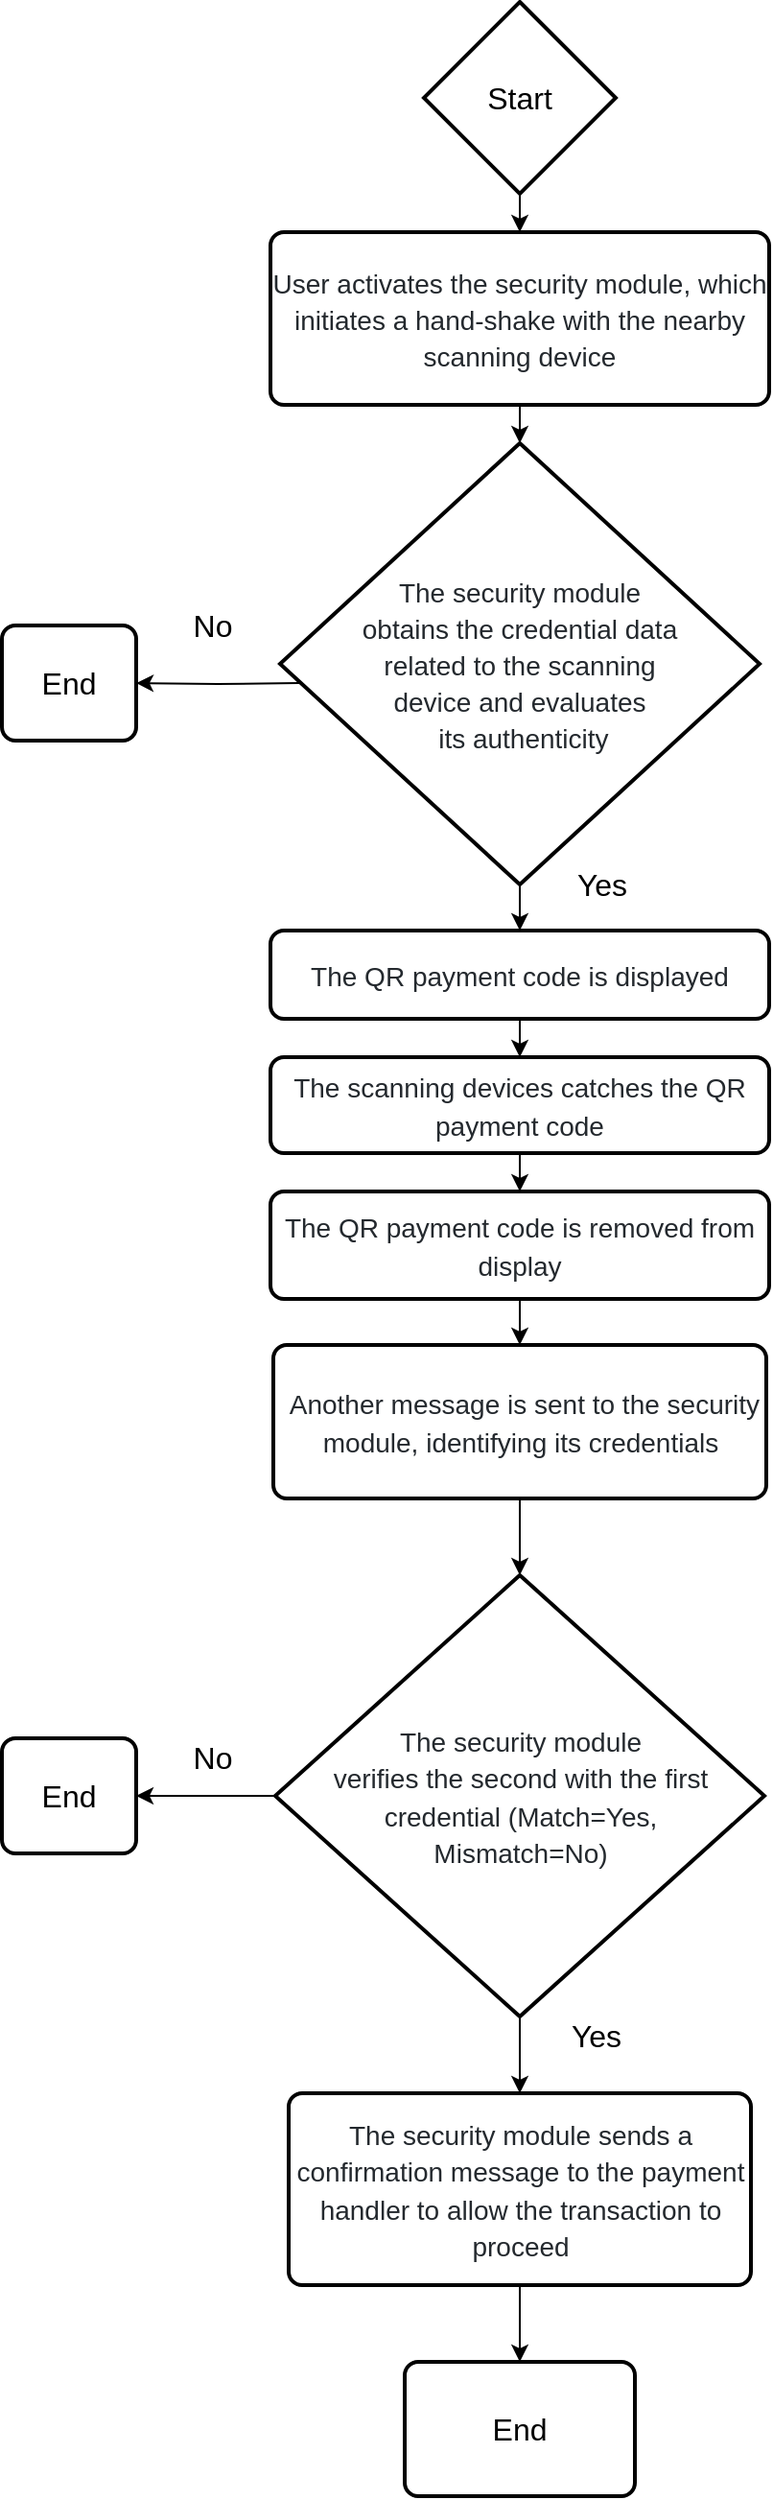 <mxfile version="12.2.0" type="github" pages="1"><diagram id="oaqSULg-3N2ZYwACpmrj" name="Page-1"><mxGraphModel dx="1006" dy="513" grid="1" gridSize="10" guides="1" tooltips="1" connect="1" arrows="1" fold="1" page="1" pageScale="1" pageWidth="827" pageHeight="1169" math="0" shadow="0"><root><mxCell id="0"/><mxCell id="1" parent="0"/><mxCell id="3q_YH97zcTWdi4vdXDT8-13" value="" style="edgeStyle=orthogonalEdgeStyle;rounded=0;orthogonalLoop=1;jettySize=auto;html=1;fontSize=16;" edge="1" parent="1" source="3q_YH97zcTWdi4vdXDT8-9" target="3q_YH97zcTWdi4vdXDT8-11"><mxGeometry relative="1" as="geometry"/></mxCell><mxCell id="3q_YH97zcTWdi4vdXDT8-9" value="Start" style="strokeWidth=2;html=1;shape=mxgraph.flowchart.decision;whiteSpace=wrap;fontSize=16;" vertex="1" parent="1"><mxGeometry x="340" y="40" width="100" height="100" as="geometry"/></mxCell><mxCell id="3q_YH97zcTWdi4vdXDT8-15" value="" style="edgeStyle=orthogonalEdgeStyle;rounded=0;orthogonalLoop=1;jettySize=auto;html=1;fontSize=16;" edge="1" parent="1" source="3q_YH97zcTWdi4vdXDT8-11"><mxGeometry relative="1" as="geometry"><mxPoint x="390" y="270" as="targetPoint"/></mxGeometry></mxCell><mxCell id="3q_YH97zcTWdi4vdXDT8-11" value="&lt;span style=&quot;color: rgb(36 , 41 , 46) ; font-size: 14px ; text-align: left ; white-space: normal ; background-color: rgb(255 , 255 , 255)&quot;&gt;User activates the security module, which initiates a hand-shake with the nearby scanning device&lt;/span&gt;" style="rounded=1;whiteSpace=wrap;html=1;absoluteArcSize=1;arcSize=14;strokeWidth=2;fontSize=16;direction=south;" vertex="1" parent="1"><mxGeometry x="260" y="160" width="260" height="90" as="geometry"/></mxCell><mxCell id="3q_YH97zcTWdi4vdXDT8-17" value="" style="edgeStyle=orthogonalEdgeStyle;rounded=0;orthogonalLoop=1;jettySize=auto;html=1;fontSize=16;exitX=0.5;exitY=1;exitDx=0;exitDy=0;exitPerimeter=0;" edge="1" parent="1" source="3q_YH97zcTWdi4vdXDT8-20" target="3q_YH97zcTWdi4vdXDT8-16"><mxGeometry relative="1" as="geometry"><mxPoint x="390" y="510" as="sourcePoint"/></mxGeometry></mxCell><mxCell id="3q_YH97zcTWdi4vdXDT8-19" value="" style="edgeStyle=orthogonalEdgeStyle;rounded=0;orthogonalLoop=1;jettySize=auto;html=1;fontSize=16;" edge="1" parent="1" source="3q_YH97zcTWdi4vdXDT8-16" target="3q_YH97zcTWdi4vdXDT8-18"><mxGeometry relative="1" as="geometry"/></mxCell><mxCell id="3q_YH97zcTWdi4vdXDT8-16" value="&lt;span style=&quot;color: rgb(36 , 41 , 46) ; font-family: , &amp;#34;blinkmacsystemfont&amp;#34; , &amp;#34;segoe ui&amp;#34; , &amp;#34;helvetica&amp;#34; , &amp;#34;arial&amp;#34; , sans-serif , &amp;#34;apple color emoji&amp;#34; , &amp;#34;segoe ui emoji&amp;#34; , &amp;#34;segoe ui symbol&amp;#34; ; font-size: 14px ; text-align: left ; white-space: normal ; background-color: rgb(255 , 255 , 255)&quot;&gt;The QR payment code is displayed&lt;/span&gt;" style="rounded=1;whiteSpace=wrap;html=1;absoluteArcSize=1;arcSize=14;strokeWidth=2;fontSize=16;" vertex="1" parent="1"><mxGeometry x="260" y="524" width="260" height="46" as="geometry"/></mxCell><mxCell id="3q_YH97zcTWdi4vdXDT8-27" value="" style="edgeStyle=orthogonalEdgeStyle;rounded=0;orthogonalLoop=1;jettySize=auto;html=1;fontSize=16;" edge="1" parent="1" source="3q_YH97zcTWdi4vdXDT8-18" target="3q_YH97zcTWdi4vdXDT8-26"><mxGeometry relative="1" as="geometry"/></mxCell><mxCell id="3q_YH97zcTWdi4vdXDT8-18" value="&lt;span style=&quot;color: rgb(36 , 41 , 46) ; font-family: , &amp;#34;blinkmacsystemfont&amp;#34; , &amp;#34;segoe ui&amp;#34; , &amp;#34;helvetica&amp;#34; , &amp;#34;arial&amp;#34; , sans-serif , &amp;#34;apple color emoji&amp;#34; , &amp;#34;segoe ui emoji&amp;#34; , &amp;#34;segoe ui symbol&amp;#34; ; font-size: 14px ; text-align: left ; white-space: normal ; background-color: rgb(255 , 255 , 255)&quot;&gt;The scanning devices catches the QR payment code&lt;/span&gt;" style="rounded=1;whiteSpace=wrap;html=1;absoluteArcSize=1;arcSize=14;strokeWidth=2;fontSize=16;" vertex="1" parent="1"><mxGeometry x="260" y="590" width="260" height="50" as="geometry"/></mxCell><mxCell id="3q_YH97zcTWdi4vdXDT8-20" value="&lt;span style=&quot;color: rgb(36 , 41 , 46) ; font-size: 14px ; text-align: left ; white-space: normal ; background-color: rgb(255 , 255 , 255)&quot;&gt;The security module &lt;br&gt;obtains the credential data &lt;br&gt;related to the scanning &lt;br&gt;device and evaluates&lt;br&gt;&amp;nbsp;its authenticity&lt;/span&gt;" style="strokeWidth=2;html=1;shape=mxgraph.flowchart.decision;whiteSpace=wrap;fontSize=16;" vertex="1" parent="1"><mxGeometry x="265" y="270" width="250" height="230" as="geometry"/></mxCell><mxCell id="3q_YH97zcTWdi4vdXDT8-21" value="End" style="rounded=1;whiteSpace=wrap;html=1;absoluteArcSize=1;arcSize=14;strokeWidth=2;fontSize=16;" vertex="1" parent="1"><mxGeometry x="120" y="945" width="70" height="60" as="geometry"/></mxCell><mxCell id="3q_YH97zcTWdi4vdXDT8-24" value="No" style="text;html=1;strokeColor=none;fillColor=none;align=center;verticalAlign=middle;whiteSpace=wrap;rounded=0;fontSize=16;" vertex="1" parent="1"><mxGeometry x="210" y="355" width="40" height="20" as="geometry"/></mxCell><mxCell id="3q_YH97zcTWdi4vdXDT8-25" value="Yes" style="text;html=1;strokeColor=none;fillColor=none;align=center;verticalAlign=middle;whiteSpace=wrap;rounded=0;fontSize=16;" vertex="1" parent="1"><mxGeometry x="413" y="490" width="40" height="20" as="geometry"/></mxCell><mxCell id="3q_YH97zcTWdi4vdXDT8-41" value="" style="edgeStyle=orthogonalEdgeStyle;rounded=0;orthogonalLoop=1;jettySize=auto;html=1;fontSize=16;" edge="1" parent="1" source="3q_YH97zcTWdi4vdXDT8-26" target="3q_YH97zcTWdi4vdXDT8-40"><mxGeometry relative="1" as="geometry"/></mxCell><mxCell id="3q_YH97zcTWdi4vdXDT8-26" value="&lt;span style=&quot;color: rgb(36 , 41 , 46) ; font-family: , &amp;#34;blinkmacsystemfont&amp;#34; , &amp;#34;segoe ui&amp;#34; , &amp;#34;helvetica&amp;#34; , &amp;#34;arial&amp;#34; , sans-serif , &amp;#34;apple color emoji&amp;#34; , &amp;#34;segoe ui emoji&amp;#34; , &amp;#34;segoe ui symbol&amp;#34; ; font-size: 14px ; text-align: left ; white-space: normal ; background-color: rgb(255 , 255 , 255)&quot;&gt;The QR payment code is removed from display&lt;/span&gt;" style="rounded=1;whiteSpace=wrap;html=1;absoluteArcSize=1;arcSize=14;strokeWidth=2;fontSize=16;" vertex="1" parent="1"><mxGeometry x="260" y="660" width="260" height="56" as="geometry"/></mxCell><mxCell id="3q_YH97zcTWdi4vdXDT8-38" value="" style="edgeStyle=orthogonalEdgeStyle;rounded=0;orthogonalLoop=1;jettySize=auto;html=1;fontSize=16;" edge="1" parent="1" source="3q_YH97zcTWdi4vdXDT8-30" target="3q_YH97zcTWdi4vdXDT8-21"><mxGeometry relative="1" as="geometry"/></mxCell><mxCell id="3q_YH97zcTWdi4vdXDT8-44" value="" style="edgeStyle=orthogonalEdgeStyle;rounded=0;orthogonalLoop=1;jettySize=auto;html=1;fontSize=16;" edge="1" parent="1" source="3q_YH97zcTWdi4vdXDT8-30" target="3q_YH97zcTWdi4vdXDT8-43"><mxGeometry relative="1" as="geometry"/></mxCell><mxCell id="3q_YH97zcTWdi4vdXDT8-30" value="&lt;span style=&quot;color: rgb(36 , 41 , 46) ; font-family: , &amp;#34;blinkmacsystemfont&amp;#34; , &amp;#34;segoe ui&amp;#34; , &amp;#34;helvetica&amp;#34; , &amp;#34;arial&amp;#34; , sans-serif , &amp;#34;apple color emoji&amp;#34; , &amp;#34;segoe ui emoji&amp;#34; , &amp;#34;segoe ui symbol&amp;#34; ; font-size: 14px ; text-align: left ; background-color: rgb(255 , 255 , 255)&quot;&gt;The security module &lt;br&gt;verifies the second with the first credential (Match=Yes, &lt;br&gt;Mismatch=No)&lt;/span&gt;" style="strokeWidth=2;html=1;shape=mxgraph.flowchart.decision;whiteSpace=wrap;fontSize=16;" vertex="1" parent="1"><mxGeometry x="262.5" y="860" width="255" height="230" as="geometry"/></mxCell><mxCell id="3q_YH97zcTWdi4vdXDT8-35" value="" style="edgeStyle=orthogonalEdgeStyle;rounded=0;orthogonalLoop=1;jettySize=auto;html=1;fontSize=16;entryX=1;entryY=0.5;entryDx=0;entryDy=0;" edge="1" parent="1" target="3q_YH97zcTWdi4vdXDT8-36"><mxGeometry relative="1" as="geometry"><mxPoint x="275" y="395" as="sourcePoint"/><mxPoint x="195" y="395" as="targetPoint"/></mxGeometry></mxCell><mxCell id="3q_YH97zcTWdi4vdXDT8-36" value="End" style="rounded=1;whiteSpace=wrap;html=1;absoluteArcSize=1;arcSize=14;strokeWidth=2;fontSize=16;" vertex="1" parent="1"><mxGeometry x="120" y="365" width="70" height="60" as="geometry"/></mxCell><mxCell id="3q_YH97zcTWdi4vdXDT8-39" value="No" style="text;html=1;strokeColor=none;fillColor=none;align=center;verticalAlign=middle;whiteSpace=wrap;rounded=0;fontSize=16;" vertex="1" parent="1"><mxGeometry x="210" y="945" width="40" height="20" as="geometry"/></mxCell><mxCell id="3q_YH97zcTWdi4vdXDT8-42" value="" style="edgeStyle=orthogonalEdgeStyle;rounded=0;orthogonalLoop=1;jettySize=auto;html=1;fontSize=16;" edge="1" parent="1" source="3q_YH97zcTWdi4vdXDT8-40" target="3q_YH97zcTWdi4vdXDT8-30"><mxGeometry relative="1" as="geometry"/></mxCell><mxCell id="3q_YH97zcTWdi4vdXDT8-40" value="&lt;span style=&quot;color: rgb(36 , 41 , 46) ; font-size: 14px ; text-align: left ; white-space: normal ; background-color: rgb(255 , 255 , 255)&quot;&gt;&amp;nbsp;Another message&amp;nbsp;&lt;/span&gt;&lt;span style=&quot;color: rgb(36 , 41 , 46) ; font-size: 14px ; text-align: left ; white-space: normal ; background-color: rgb(255 , 255 , 255)&quot;&gt;is sent&amp;nbsp;&lt;/span&gt;&lt;span style=&quot;color: rgb(36 , 41 , 46) ; font-size: 14px ; text-align: left ; white-space: normal ; background-color: rgb(255 , 255 , 255)&quot;&gt;to the security module,&amp;nbsp;&lt;/span&gt;&lt;span style=&quot;color: rgb(36 , 41 , 46) ; font-size: 14px ; text-align: left ; white-space: normal ; background-color: rgb(255 , 255 , 255)&quot;&gt;identifying its&amp;nbsp;&lt;/span&gt;&lt;span style=&quot;color: rgb(36 , 41 , 46) ; font-size: 14px ; text-align: left ; white-space: normal ; background-color: rgb(255 , 255 , 255)&quot;&gt;credentials&lt;/span&gt;" style="rounded=1;whiteSpace=wrap;html=1;absoluteArcSize=1;arcSize=14;strokeWidth=2;fontSize=16;" vertex="1" parent="1"><mxGeometry x="261.5" y="740" width="257" height="80" as="geometry"/></mxCell><mxCell id="3q_YH97zcTWdi4vdXDT8-46" value="" style="edgeStyle=orthogonalEdgeStyle;rounded=0;orthogonalLoop=1;jettySize=auto;html=1;fontSize=16;" edge="1" parent="1" source="3q_YH97zcTWdi4vdXDT8-43" target="3q_YH97zcTWdi4vdXDT8-45"><mxGeometry relative="1" as="geometry"/></mxCell><mxCell id="3q_YH97zcTWdi4vdXDT8-43" value="&lt;span style=&quot;color: rgb(36 , 41 , 46) ; font-family: , &amp;#34;blinkmacsystemfont&amp;#34; , &amp;#34;segoe ui&amp;#34; , &amp;#34;helvetica&amp;#34; , &amp;#34;arial&amp;#34; , sans-serif , &amp;#34;apple color emoji&amp;#34; , &amp;#34;segoe ui emoji&amp;#34; , &amp;#34;segoe ui symbol&amp;#34; ; font-size: 14px ; text-align: left ; white-space: normal ; background-color: rgb(255 , 255 , 255)&quot;&gt;The security module sends a confirmation message to the payment handler to allow the transaction to proceed&lt;/span&gt;" style="rounded=1;whiteSpace=wrap;html=1;absoluteArcSize=1;arcSize=14;strokeWidth=2;fontSize=16;" vertex="1" parent="1"><mxGeometry x="269.5" y="1130" width="241" height="100" as="geometry"/></mxCell><mxCell id="3q_YH97zcTWdi4vdXDT8-45" value="End" style="rounded=1;whiteSpace=wrap;html=1;absoluteArcSize=1;arcSize=14;strokeWidth=2;fontSize=16;" vertex="1" parent="1"><mxGeometry x="330" y="1270" width="120" height="70" as="geometry"/></mxCell><mxCell id="3q_YH97zcTWdi4vdXDT8-48" value="Yes" style="text;html=1;strokeColor=none;fillColor=none;align=center;verticalAlign=middle;whiteSpace=wrap;rounded=0;fontSize=16;" vertex="1" parent="1"><mxGeometry x="410" y="1090" width="40" height="20" as="geometry"/></mxCell></root></mxGraphModel></diagram></mxfile>